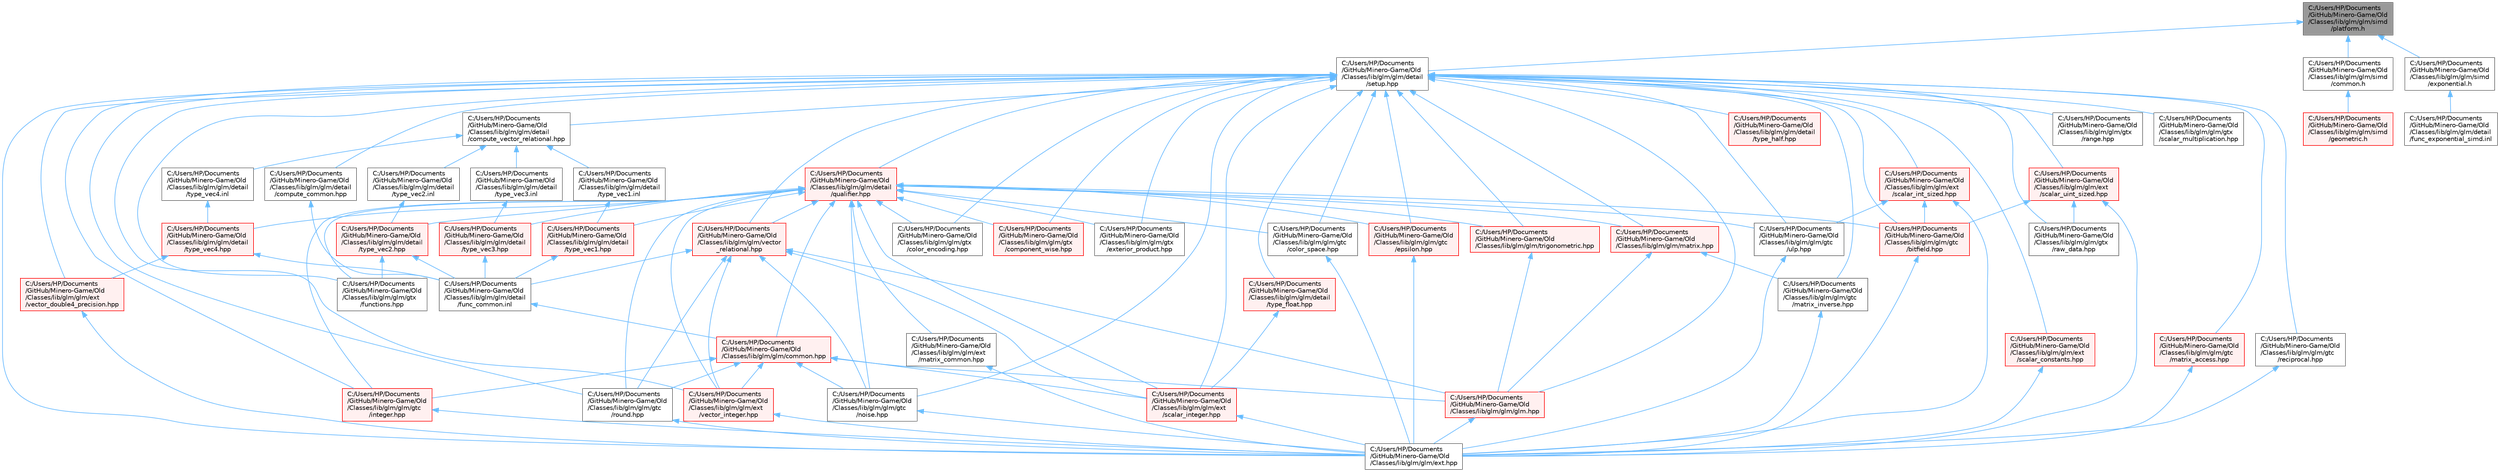 digraph "C:/Users/HP/Documents/GitHub/Minero-Game/Old/Classes/lib/glm/glm/simd/platform.h"
{
 // LATEX_PDF_SIZE
  bgcolor="transparent";
  edge [fontname=Helvetica,fontsize=10,labelfontname=Helvetica,labelfontsize=10];
  node [fontname=Helvetica,fontsize=10,shape=box,height=0.2,width=0.4];
  Node1 [id="Node000001",label="C:/Users/HP/Documents\l/GitHub/Minero-Game/Old\l/Classes/lib/glm/glm/simd\l/platform.h",height=0.2,width=0.4,color="gray40", fillcolor="grey60", style="filled", fontcolor="black",tooltip=" "];
  Node1 -> Node2 [id="edge229_Node000001_Node000002",dir="back",color="steelblue1",style="solid",tooltip=" "];
  Node2 [id="Node000002",label="C:/Users/HP/Documents\l/GitHub/Minero-Game/Old\l/Classes/lib/glm/glm/detail\l/setup.hpp",height=0.2,width=0.4,color="grey40", fillcolor="white", style="filled",URL="$_old_2_classes_2lib_2glm_2glm_2detail_2setup_8hpp.html",tooltip=" "];
  Node2 -> Node3 [id="edge230_Node000002_Node000003",dir="back",color="steelblue1",style="solid",tooltip=" "];
  Node3 [id="Node000003",label="C:/Users/HP/Documents\l/GitHub/Minero-Game/Old\l/Classes/lib/glm/glm/detail\l/compute_common.hpp",height=0.2,width=0.4,color="grey40", fillcolor="white", style="filled",URL="$_old_2_classes_2lib_2glm_2glm_2detail_2compute__common_8hpp.html",tooltip=" "];
  Node3 -> Node4 [id="edge231_Node000003_Node000004",dir="back",color="steelblue1",style="solid",tooltip=" "];
  Node4 [id="Node000004",label="C:/Users/HP/Documents\l/GitHub/Minero-Game/Old\l/Classes/lib/glm/glm/detail\l/func_common.inl",height=0.2,width=0.4,color="grey40", fillcolor="white", style="filled",URL="$_old_2_classes_2lib_2glm_2glm_2detail_2func__common_8inl.html",tooltip=" "];
  Node4 -> Node5 [id="edge232_Node000004_Node000005",dir="back",color="steelblue1",style="solid",tooltip=" "];
  Node5 [id="Node000005",label="C:/Users/HP/Documents\l/GitHub/Minero-Game/Old\l/Classes/lib/glm/glm/common.hpp",height=0.2,width=0.4,color="red", fillcolor="#FFF0F0", style="filled",URL="$_old_2_classes_2lib_2glm_2glm_2common_8hpp.html",tooltip=" "];
  Node5 -> Node162 [id="edge233_Node000005_Node000162",dir="back",color="steelblue1",style="solid",tooltip=" "];
  Node162 [id="Node000162",label="C:/Users/HP/Documents\l/GitHub/Minero-Game/Old\l/Classes/lib/glm/glm/ext\l/scalar_integer.hpp",height=0.2,width=0.4,color="red", fillcolor="#FFF0F0", style="filled",URL="$_old_2_classes_2lib_2glm_2glm_2ext_2scalar__integer_8hpp.html",tooltip=" "];
  Node162 -> Node8 [id="edge234_Node000162_Node000008",dir="back",color="steelblue1",style="solid",tooltip=" "];
  Node8 [id="Node000008",label="C:/Users/HP/Documents\l/GitHub/Minero-Game/Old\l/Classes/lib/glm/glm/ext.hpp",height=0.2,width=0.4,color="grey40", fillcolor="white", style="filled",URL="$_old_2_classes_2lib_2glm_2glm_2ext_8hpp.html",tooltip=" "];
  Node5 -> Node164 [id="edge235_Node000005_Node000164",dir="back",color="steelblue1",style="solid",tooltip=" "];
  Node164 [id="Node000164",label="C:/Users/HP/Documents\l/GitHub/Minero-Game/Old\l/Classes/lib/glm/glm/ext\l/vector_integer.hpp",height=0.2,width=0.4,color="red", fillcolor="#FFF0F0", style="filled",URL="$_old_2_classes_2lib_2glm_2glm_2ext_2vector__integer_8hpp.html",tooltip=" "];
  Node164 -> Node8 [id="edge236_Node000164_Node000008",dir="back",color="steelblue1",style="solid",tooltip=" "];
  Node5 -> Node21 [id="edge237_Node000005_Node000021",dir="back",color="steelblue1",style="solid",tooltip=" "];
  Node21 [id="Node000021",label="C:/Users/HP/Documents\l/GitHub/Minero-Game/Old\l/Classes/lib/glm/glm/glm.hpp",height=0.2,width=0.4,color="red", fillcolor="#FFF0F0", style="filled",URL="$_old_2_classes_2lib_2glm_2glm_2glm_8hpp.html",tooltip=" "];
  Node21 -> Node8 [id="edge238_Node000021_Node000008",dir="back",color="steelblue1",style="solid",tooltip=" "];
  Node5 -> Node182 [id="edge239_Node000005_Node000182",dir="back",color="steelblue1",style="solid",tooltip=" "];
  Node182 [id="Node000182",label="C:/Users/HP/Documents\l/GitHub/Minero-Game/Old\l/Classes/lib/glm/glm/gtc\l/integer.hpp",height=0.2,width=0.4,color="red", fillcolor="#FFF0F0", style="filled",URL="$_old_2_classes_2lib_2glm_2glm_2gtc_2integer_8hpp.html",tooltip=" "];
  Node182 -> Node8 [id="edge240_Node000182_Node000008",dir="back",color="steelblue1",style="solid",tooltip=" "];
  Node5 -> Node7 [id="edge241_Node000005_Node000007",dir="back",color="steelblue1",style="solid",tooltip=" "];
  Node7 [id="Node000007",label="C:/Users/HP/Documents\l/GitHub/Minero-Game/Old\l/Classes/lib/glm/glm/gtc\l/noise.hpp",height=0.2,width=0.4,color="grey40", fillcolor="white", style="filled",URL="$_old_2_classes_2lib_2glm_2glm_2gtc_2noise_8hpp.html",tooltip=" "];
  Node7 -> Node8 [id="edge242_Node000007_Node000008",dir="back",color="steelblue1",style="solid",tooltip=" "];
  Node5 -> Node166 [id="edge243_Node000005_Node000166",dir="back",color="steelblue1",style="solid",tooltip=" "];
  Node166 [id="Node000166",label="C:/Users/HP/Documents\l/GitHub/Minero-Game/Old\l/Classes/lib/glm/glm/gtc\l/round.hpp",height=0.2,width=0.4,color="grey40", fillcolor="white", style="filled",URL="$_old_2_classes_2lib_2glm_2glm_2gtc_2round_8hpp.html",tooltip=" "];
  Node166 -> Node8 [id="edge244_Node000166_Node000008",dir="back",color="steelblue1",style="solid",tooltip=" "];
  Node2 -> Node185 [id="edge245_Node000002_Node000185",dir="back",color="steelblue1",style="solid",tooltip=" "];
  Node185 [id="Node000185",label="C:/Users/HP/Documents\l/GitHub/Minero-Game/Old\l/Classes/lib/glm/glm/detail\l/compute_vector_relational.hpp",height=0.2,width=0.4,color="grey40", fillcolor="white", style="filled",URL="$_old_2_classes_2lib_2glm_2glm_2detail_2compute__vector__relational_8hpp.html",tooltip=" "];
  Node185 -> Node186 [id="edge246_Node000185_Node000186",dir="back",color="steelblue1",style="solid",tooltip=" "];
  Node186 [id="Node000186",label="C:/Users/HP/Documents\l/GitHub/Minero-Game/Old\l/Classes/lib/glm/glm/detail\l/type_vec1.inl",height=0.2,width=0.4,color="grey40", fillcolor="white", style="filled",URL="$_old_2_classes_2lib_2glm_2glm_2detail_2type__vec1_8inl.html",tooltip=" "];
  Node186 -> Node187 [id="edge247_Node000186_Node000187",dir="back",color="steelblue1",style="solid",tooltip=" "];
  Node187 [id="Node000187",label="C:/Users/HP/Documents\l/GitHub/Minero-Game/Old\l/Classes/lib/glm/glm/detail\l/type_vec1.hpp",height=0.2,width=0.4,color="red", fillcolor="#FFF0F0", style="filled",URL="$_old_2_classes_2lib_2glm_2glm_2detail_2type__vec1_8hpp.html",tooltip=" "];
  Node187 -> Node4 [id="edge248_Node000187_Node000004",dir="back",color="steelblue1",style="solid",tooltip=" "];
  Node185 -> Node203 [id="edge249_Node000185_Node000203",dir="back",color="steelblue1",style="solid",tooltip=" "];
  Node203 [id="Node000203",label="C:/Users/HP/Documents\l/GitHub/Minero-Game/Old\l/Classes/lib/glm/glm/detail\l/type_vec2.inl",height=0.2,width=0.4,color="grey40", fillcolor="white", style="filled",URL="$_old_2_classes_2lib_2glm_2glm_2detail_2type__vec2_8inl.html",tooltip=" "];
  Node203 -> Node204 [id="edge250_Node000203_Node000204",dir="back",color="steelblue1",style="solid",tooltip=" "];
  Node204 [id="Node000204",label="C:/Users/HP/Documents\l/GitHub/Minero-Game/Old\l/Classes/lib/glm/glm/detail\l/type_vec2.hpp",height=0.2,width=0.4,color="red", fillcolor="#FFF0F0", style="filled",URL="$_old_2_classes_2lib_2glm_2glm_2detail_2type__vec2_8hpp.html",tooltip=" "];
  Node204 -> Node4 [id="edge251_Node000204_Node000004",dir="back",color="steelblue1",style="solid",tooltip=" "];
  Node204 -> Node191 [id="edge252_Node000204_Node000191",dir="back",color="steelblue1",style="solid",tooltip=" "];
  Node191 [id="Node000191",label="C:/Users/HP/Documents\l/GitHub/Minero-Game/Old\l/Classes/lib/glm/glm/gtx\l/functions.hpp",height=0.2,width=0.4,color="grey40", fillcolor="white", style="filled",URL="$_old_2_classes_2lib_2glm_2glm_2gtx_2functions_8hpp.html",tooltip=" "];
  Node185 -> Node250 [id="edge253_Node000185_Node000250",dir="back",color="steelblue1",style="solid",tooltip=" "];
  Node250 [id="Node000250",label="C:/Users/HP/Documents\l/GitHub/Minero-Game/Old\l/Classes/lib/glm/glm/detail\l/type_vec3.inl",height=0.2,width=0.4,color="grey40", fillcolor="white", style="filled",URL="$_old_2_classes_2lib_2glm_2glm_2detail_2type__vec3_8inl.html",tooltip=" "];
  Node250 -> Node251 [id="edge254_Node000250_Node000251",dir="back",color="steelblue1",style="solid",tooltip=" "];
  Node251 [id="Node000251",label="C:/Users/HP/Documents\l/GitHub/Minero-Game/Old\l/Classes/lib/glm/glm/detail\l/type_vec3.hpp",height=0.2,width=0.4,color="red", fillcolor="#FFF0F0", style="filled",URL="$_old_2_classes_2lib_2glm_2glm_2detail_2type__vec3_8hpp.html",tooltip=" "];
  Node251 -> Node4 [id="edge255_Node000251_Node000004",dir="back",color="steelblue1",style="solid",tooltip=" "];
  Node185 -> Node284 [id="edge256_Node000185_Node000284",dir="back",color="steelblue1",style="solid",tooltip=" "];
  Node284 [id="Node000284",label="C:/Users/HP/Documents\l/GitHub/Minero-Game/Old\l/Classes/lib/glm/glm/detail\l/type_vec4.inl",height=0.2,width=0.4,color="grey40", fillcolor="white", style="filled",URL="$_old_2_classes_2lib_2glm_2glm_2detail_2type__vec4_8inl.html",tooltip=" "];
  Node284 -> Node285 [id="edge257_Node000284_Node000285",dir="back",color="steelblue1",style="solid",tooltip=" "];
  Node285 [id="Node000285",label="C:/Users/HP/Documents\l/GitHub/Minero-Game/Old\l/Classes/lib/glm/glm/detail\l/type_vec4.hpp",height=0.2,width=0.4,color="red", fillcolor="#FFF0F0", style="filled",URL="$_old_2_classes_2lib_2glm_2glm_2detail_2type__vec4_8hpp.html",tooltip=" "];
  Node285 -> Node4 [id="edge258_Node000285_Node000004",dir="back",color="steelblue1",style="solid",tooltip=" "];
  Node285 -> Node290 [id="edge259_Node000285_Node000290",dir="back",color="steelblue1",style="solid",tooltip=" "];
  Node290 [id="Node000290",label="C:/Users/HP/Documents\l/GitHub/Minero-Game/Old\l/Classes/lib/glm/glm/ext\l/vector_double4_precision.hpp",height=0.2,width=0.4,color="red", fillcolor="#FFF0F0", style="filled",URL="$_old_2_classes_2lib_2glm_2glm_2ext_2vector__double4__precision_8hpp.html",tooltip=" "];
  Node290 -> Node8 [id="edge260_Node000290_Node000008",dir="back",color="steelblue1",style="solid",tooltip=" "];
  Node2 -> Node297 [id="edge261_Node000002_Node000297",dir="back",color="steelblue1",style="solid",tooltip=" "];
  Node297 [id="Node000297",label="C:/Users/HP/Documents\l/GitHub/Minero-Game/Old\l/Classes/lib/glm/glm/detail\l/qualifier.hpp",height=0.2,width=0.4,color="red", fillcolor="#FFF0F0", style="filled",URL="$_old_2_classes_2lib_2glm_2glm_2detail_2qualifier_8hpp.html",tooltip=" "];
  Node297 -> Node5 [id="edge262_Node000297_Node000005",dir="back",color="steelblue1",style="solid",tooltip=" "];
  Node297 -> Node187 [id="edge263_Node000297_Node000187",dir="back",color="steelblue1",style="solid",tooltip=" "];
  Node297 -> Node204 [id="edge264_Node000297_Node000204",dir="back",color="steelblue1",style="solid",tooltip=" "];
  Node297 -> Node251 [id="edge265_Node000297_Node000251",dir="back",color="steelblue1",style="solid",tooltip=" "];
  Node297 -> Node285 [id="edge266_Node000297_Node000285",dir="back",color="steelblue1",style="solid",tooltip=" "];
  Node297 -> Node139 [id="edge267_Node000297_Node000139",dir="back",color="steelblue1",style="solid",tooltip=" "];
  Node139 [id="Node000139",label="C:/Users/HP/Documents\l/GitHub/Minero-Game/Old\l/Classes/lib/glm/glm/ext\l/matrix_common.hpp",height=0.2,width=0.4,color="grey40", fillcolor="white", style="filled",URL="$_old_2_classes_2lib_2glm_2glm_2ext_2matrix__common_8hpp.html",tooltip=" "];
  Node139 -> Node8 [id="edge268_Node000139_Node000008",dir="back",color="steelblue1",style="solid",tooltip=" "];
  Node297 -> Node162 [id="edge269_Node000297_Node000162",dir="back",color="steelblue1",style="solid",tooltip=" "];
  Node297 -> Node164 [id="edge270_Node000297_Node000164",dir="back",color="steelblue1",style="solid",tooltip=" "];
  Node297 -> Node102 [id="edge271_Node000297_Node000102",dir="back",color="steelblue1",style="solid",tooltip=" "];
  Node102 [id="Node000102",label="C:/Users/HP/Documents\l/GitHub/Minero-Game/Old\l/Classes/lib/glm/glm/gtc\l/bitfield.hpp",height=0.2,width=0.4,color="red", fillcolor="#FFF0F0", style="filled",URL="$_old_2_classes_2lib_2glm_2glm_2gtc_2bitfield_8hpp.html",tooltip=" "];
  Node102 -> Node8 [id="edge272_Node000102_Node000008",dir="back",color="steelblue1",style="solid",tooltip=" "];
  Node297 -> Node189 [id="edge273_Node000297_Node000189",dir="back",color="steelblue1",style="solid",tooltip=" "];
  Node189 [id="Node000189",label="C:/Users/HP/Documents\l/GitHub/Minero-Game/Old\l/Classes/lib/glm/glm/gtc\l/color_space.hpp",height=0.2,width=0.4,color="grey40", fillcolor="white", style="filled",URL="$_old_2_classes_2lib_2glm_2glm_2gtc_2color__space_8hpp.html",tooltip=" "];
  Node189 -> Node8 [id="edge274_Node000189_Node000008",dir="back",color="steelblue1",style="solid",tooltip=" "];
  Node297 -> Node178 [id="edge275_Node000297_Node000178",dir="back",color="steelblue1",style="solid",tooltip=" "];
  Node178 [id="Node000178",label="C:/Users/HP/Documents\l/GitHub/Minero-Game/Old\l/Classes/lib/glm/glm/gtc\l/epsilon.hpp",height=0.2,width=0.4,color="red", fillcolor="#FFF0F0", style="filled",URL="$_old_2_classes_2lib_2glm_2glm_2gtc_2epsilon_8hpp.html",tooltip=" "];
  Node178 -> Node8 [id="edge276_Node000178_Node000008",dir="back",color="steelblue1",style="solid",tooltip=" "];
  Node297 -> Node182 [id="edge277_Node000297_Node000182",dir="back",color="steelblue1",style="solid",tooltip=" "];
  Node297 -> Node7 [id="edge278_Node000297_Node000007",dir="back",color="steelblue1",style="solid",tooltip=" "];
  Node297 -> Node166 [id="edge279_Node000297_Node000166",dir="back",color="steelblue1",style="solid",tooltip=" "];
  Node297 -> Node173 [id="edge280_Node000297_Node000173",dir="back",color="steelblue1",style="solid",tooltip=" "];
  Node173 [id="Node000173",label="C:/Users/HP/Documents\l/GitHub/Minero-Game/Old\l/Classes/lib/glm/glm/gtc\l/ulp.hpp",height=0.2,width=0.4,color="grey40", fillcolor="white", style="filled",URL="$_old_2_classes_2lib_2glm_2glm_2gtc_2ulp_8hpp.html",tooltip=" "];
  Node173 -> Node8 [id="edge281_Node000173_Node000008",dir="back",color="steelblue1",style="solid",tooltip=" "];
  Node297 -> Node274 [id="edge282_Node000297_Node000274",dir="back",color="steelblue1",style="solid",tooltip=" "];
  Node274 [id="Node000274",label="C:/Users/HP/Documents\l/GitHub/Minero-Game/Old\l/Classes/lib/glm/glm/gtx\l/color_encoding.hpp",height=0.2,width=0.4,color="grey40", fillcolor="white", style="filled",URL="$_old_2_classes_2lib_2glm_2glm_2gtx_2color__encoding_8hpp.html",tooltip=" "];
  Node297 -> Node301 [id="edge283_Node000297_Node000301",dir="back",color="steelblue1",style="solid",tooltip=" "];
  Node301 [id="Node000301",label="C:/Users/HP/Documents\l/GitHub/Minero-Game/Old\l/Classes/lib/glm/glm/gtx\l/component_wise.hpp",height=0.2,width=0.4,color="red", fillcolor="#FFF0F0", style="filled",URL="$_old_2_classes_2lib_2glm_2glm_2gtx_2component__wise_8hpp.html",tooltip=" "];
  Node297 -> Node302 [id="edge284_Node000297_Node000302",dir="back",color="steelblue1",style="solid",tooltip=" "];
  Node302 [id="Node000302",label="C:/Users/HP/Documents\l/GitHub/Minero-Game/Old\l/Classes/lib/glm/glm/gtx\l/exterior_product.hpp",height=0.2,width=0.4,color="grey40", fillcolor="white", style="filled",URL="$_old_2_classes_2lib_2glm_2glm_2gtx_2exterior__product_8hpp.html",tooltip=" "];
  Node297 -> Node191 [id="edge285_Node000297_Node000191",dir="back",color="steelblue1",style="solid",tooltip=" "];
  Node297 -> Node12 [id="edge286_Node000297_Node000012",dir="back",color="steelblue1",style="solid",tooltip=" "];
  Node12 [id="Node000012",label="C:/Users/HP/Documents\l/GitHub/Minero-Game/Old\l/Classes/lib/glm/glm/matrix.hpp",height=0.2,width=0.4,color="red", fillcolor="#FFF0F0", style="filled",URL="$_old_2_classes_2lib_2glm_2glm_2matrix_8hpp.html",tooltip=" "];
  Node12 -> Node21 [id="edge287_Node000012_Node000021",dir="back",color="steelblue1",style="solid",tooltip=" "];
  Node12 -> Node87 [id="edge288_Node000012_Node000087",dir="back",color="steelblue1",style="solid",tooltip=" "];
  Node87 [id="Node000087",label="C:/Users/HP/Documents\l/GitHub/Minero-Game/Old\l/Classes/lib/glm/glm/gtc\l/matrix_inverse.hpp",height=0.2,width=0.4,color="grey40", fillcolor="white", style="filled",URL="$_old_2_classes_2lib_2glm_2glm_2gtc_2matrix__inverse_8hpp.html",tooltip=" "];
  Node87 -> Node8 [id="edge289_Node000087_Node000008",dir="back",color="steelblue1",style="solid",tooltip=" "];
  Node297 -> Node304 [id="edge290_Node000297_Node000304",dir="back",color="steelblue1",style="solid",tooltip=" "];
  Node304 [id="Node000304",label="C:/Users/HP/Documents\l/GitHub/Minero-Game/Old\l/Classes/lib/glm/glm/trigonometric.hpp",height=0.2,width=0.4,color="red", fillcolor="#FFF0F0", style="filled",URL="$_old_2_classes_2lib_2glm_2glm_2trigonometric_8hpp.html",tooltip=" "];
  Node304 -> Node21 [id="edge291_Node000304_Node000021",dir="back",color="steelblue1",style="solid",tooltip=" "];
  Node297 -> Node308 [id="edge292_Node000297_Node000308",dir="back",color="steelblue1",style="solid",tooltip=" "];
  Node308 [id="Node000308",label="C:/Users/HP/Documents\l/GitHub/Minero-Game/Old\l/Classes/lib/glm/glm/vector\l_relational.hpp",height=0.2,width=0.4,color="red", fillcolor="#FFF0F0", style="filled",URL="$_old_2_classes_2lib_2glm_2glm_2vector__relational_8hpp.html",tooltip=" "];
  Node308 -> Node4 [id="edge293_Node000308_Node000004",dir="back",color="steelblue1",style="solid",tooltip=" "];
  Node308 -> Node162 [id="edge294_Node000308_Node000162",dir="back",color="steelblue1",style="solid",tooltip=" "];
  Node308 -> Node164 [id="edge295_Node000308_Node000164",dir="back",color="steelblue1",style="solid",tooltip=" "];
  Node308 -> Node21 [id="edge296_Node000308_Node000021",dir="back",color="steelblue1",style="solid",tooltip=" "];
  Node308 -> Node7 [id="edge297_Node000308_Node000007",dir="back",color="steelblue1",style="solid",tooltip=" "];
  Node308 -> Node166 [id="edge298_Node000308_Node000166",dir="back",color="steelblue1",style="solid",tooltip=" "];
  Node2 -> Node311 [id="edge299_Node000002_Node000311",dir="back",color="steelblue1",style="solid",tooltip=" "];
  Node311 [id="Node000311",label="C:/Users/HP/Documents\l/GitHub/Minero-Game/Old\l/Classes/lib/glm/glm/detail\l/type_float.hpp",height=0.2,width=0.4,color="red", fillcolor="#FFF0F0", style="filled",URL="$_old_2_classes_2lib_2glm_2glm_2detail_2type__float_8hpp.html",tooltip=" "];
  Node311 -> Node162 [id="edge300_Node000311_Node000162",dir="back",color="steelblue1",style="solid",tooltip=" "];
  Node2 -> Node313 [id="edge301_Node000002_Node000313",dir="back",color="steelblue1",style="solid",tooltip=" "];
  Node313 [id="Node000313",label="C:/Users/HP/Documents\l/GitHub/Minero-Game/Old\l/Classes/lib/glm/glm/detail\l/type_half.hpp",height=0.2,width=0.4,color="red", fillcolor="#FFF0F0", style="filled",URL="$_old_2_classes_2lib_2glm_2glm_2detail_2type__half_8hpp.html",tooltip=" "];
  Node2 -> Node8 [id="edge302_Node000002_Node000008",dir="back",color="steelblue1",style="solid",tooltip=" "];
  Node2 -> Node314 [id="edge303_Node000002_Node000314",dir="back",color="steelblue1",style="solid",tooltip=" "];
  Node314 [id="Node000314",label="C:/Users/HP/Documents\l/GitHub/Minero-Game/Old\l/Classes/lib/glm/glm/ext\l/scalar_constants.hpp",height=0.2,width=0.4,color="red", fillcolor="#FFF0F0", style="filled",URL="$_old_2_classes_2lib_2glm_2glm_2ext_2scalar__constants_8hpp.html",tooltip=" "];
  Node314 -> Node8 [id="edge304_Node000314_Node000008",dir="back",color="steelblue1",style="solid",tooltip=" "];
  Node2 -> Node321 [id="edge305_Node000002_Node000321",dir="back",color="steelblue1",style="solid",tooltip=" "];
  Node321 [id="Node000321",label="C:/Users/HP/Documents\l/GitHub/Minero-Game/Old\l/Classes/lib/glm/glm/ext\l/scalar_int_sized.hpp",height=0.2,width=0.4,color="red", fillcolor="#FFF0F0", style="filled",URL="$_old_2_classes_2lib_2glm_2glm_2ext_2scalar__int__sized_8hpp.html",tooltip=" "];
  Node321 -> Node8 [id="edge306_Node000321_Node000008",dir="back",color="steelblue1",style="solid",tooltip=" "];
  Node321 -> Node102 [id="edge307_Node000321_Node000102",dir="back",color="steelblue1",style="solid",tooltip=" "];
  Node321 -> Node173 [id="edge308_Node000321_Node000173",dir="back",color="steelblue1",style="solid",tooltip=" "];
  Node2 -> Node162 [id="edge309_Node000002_Node000162",dir="back",color="steelblue1",style="solid",tooltip=" "];
  Node2 -> Node322 [id="edge310_Node000002_Node000322",dir="back",color="steelblue1",style="solid",tooltip=" "];
  Node322 [id="Node000322",label="C:/Users/HP/Documents\l/GitHub/Minero-Game/Old\l/Classes/lib/glm/glm/ext\l/scalar_uint_sized.hpp",height=0.2,width=0.4,color="red", fillcolor="#FFF0F0", style="filled",URL="$_old_2_classes_2lib_2glm_2glm_2ext_2scalar__uint__sized_8hpp.html",tooltip=" "];
  Node322 -> Node8 [id="edge311_Node000322_Node000008",dir="back",color="steelblue1",style="solid",tooltip=" "];
  Node322 -> Node102 [id="edge312_Node000322_Node000102",dir="back",color="steelblue1",style="solid",tooltip=" "];
  Node322 -> Node323 [id="edge313_Node000322_Node000323",dir="back",color="steelblue1",style="solid",tooltip=" "];
  Node323 [id="Node000323",label="C:/Users/HP/Documents\l/GitHub/Minero-Game/Old\l/Classes/lib/glm/glm/gtx\l/raw_data.hpp",height=0.2,width=0.4,color="grey40", fillcolor="white", style="filled",URL="$_old_2_classes_2lib_2glm_2glm_2gtx_2raw__data_8hpp.html",tooltip=" "];
  Node2 -> Node290 [id="edge314_Node000002_Node000290",dir="back",color="steelblue1",style="solid",tooltip=" "];
  Node2 -> Node164 [id="edge315_Node000002_Node000164",dir="back",color="steelblue1",style="solid",tooltip=" "];
  Node2 -> Node21 [id="edge316_Node000002_Node000021",dir="back",color="steelblue1",style="solid",tooltip=" "];
  Node2 -> Node102 [id="edge317_Node000002_Node000102",dir="back",color="steelblue1",style="solid",tooltip=" "];
  Node2 -> Node189 [id="edge318_Node000002_Node000189",dir="back",color="steelblue1",style="solid",tooltip=" "];
  Node2 -> Node178 [id="edge319_Node000002_Node000178",dir="back",color="steelblue1",style="solid",tooltip=" "];
  Node2 -> Node182 [id="edge320_Node000002_Node000182",dir="back",color="steelblue1",style="solid",tooltip=" "];
  Node2 -> Node324 [id="edge321_Node000002_Node000324",dir="back",color="steelblue1",style="solid",tooltip=" "];
  Node324 [id="Node000324",label="C:/Users/HP/Documents\l/GitHub/Minero-Game/Old\l/Classes/lib/glm/glm/gtc\l/matrix_access.hpp",height=0.2,width=0.4,color="red", fillcolor="#FFF0F0", style="filled",URL="$_old_2_classes_2lib_2glm_2glm_2gtc_2matrix__access_8hpp.html",tooltip=" "];
  Node324 -> Node8 [id="edge322_Node000324_Node000008",dir="back",color="steelblue1",style="solid",tooltip=" "];
  Node2 -> Node87 [id="edge323_Node000002_Node000087",dir="back",color="steelblue1",style="solid",tooltip=" "];
  Node2 -> Node7 [id="edge324_Node000002_Node000007",dir="back",color="steelblue1",style="solid",tooltip=" "];
  Node2 -> Node306 [id="edge325_Node000002_Node000306",dir="back",color="steelblue1",style="solid",tooltip=" "];
  Node306 [id="Node000306",label="C:/Users/HP/Documents\l/GitHub/Minero-Game/Old\l/Classes/lib/glm/glm/gtc\l/reciprocal.hpp",height=0.2,width=0.4,color="grey40", fillcolor="white", style="filled",URL="$_old_2_classes_2lib_2glm_2glm_2gtc_2reciprocal_8hpp.html",tooltip=" "];
  Node306 -> Node8 [id="edge326_Node000306_Node000008",dir="back",color="steelblue1",style="solid",tooltip=" "];
  Node2 -> Node166 [id="edge327_Node000002_Node000166",dir="back",color="steelblue1",style="solid",tooltip=" "];
  Node2 -> Node173 [id="edge328_Node000002_Node000173",dir="back",color="steelblue1",style="solid",tooltip=" "];
  Node2 -> Node274 [id="edge329_Node000002_Node000274",dir="back",color="steelblue1",style="solid",tooltip=" "];
  Node2 -> Node301 [id="edge330_Node000002_Node000301",dir="back",color="steelblue1",style="solid",tooltip=" "];
  Node2 -> Node302 [id="edge331_Node000002_Node000302",dir="back",color="steelblue1",style="solid",tooltip=" "];
  Node2 -> Node191 [id="edge332_Node000002_Node000191",dir="back",color="steelblue1",style="solid",tooltip=" "];
  Node2 -> Node90 [id="edge333_Node000002_Node000090",dir="back",color="steelblue1",style="solid",tooltip=" "];
  Node90 [id="Node000090",label="C:/Users/HP/Documents\l/GitHub/Minero-Game/Old\l/Classes/lib/glm/glm/gtx\l/range.hpp",height=0.2,width=0.4,color="grey40", fillcolor="white", style="filled",URL="$_old_2_classes_2lib_2glm_2glm_2gtx_2range_8hpp.html",tooltip=" "];
  Node2 -> Node323 [id="edge334_Node000002_Node000323",dir="back",color="steelblue1",style="solid",tooltip=" "];
  Node2 -> Node91 [id="edge335_Node000002_Node000091",dir="back",color="steelblue1",style="solid",tooltip=" "];
  Node91 [id="Node000091",label="C:/Users/HP/Documents\l/GitHub/Minero-Game/Old\l/Classes/lib/glm/glm/gtx\l/scalar_multiplication.hpp",height=0.2,width=0.4,color="grey40", fillcolor="white", style="filled",URL="$_old_2_classes_2lib_2glm_2glm_2gtx_2scalar__multiplication_8hpp.html",tooltip=" "];
  Node2 -> Node12 [id="edge336_Node000002_Node000012",dir="back",color="steelblue1",style="solid",tooltip=" "];
  Node2 -> Node304 [id="edge337_Node000002_Node000304",dir="back",color="steelblue1",style="solid",tooltip=" "];
  Node2 -> Node308 [id="edge338_Node000002_Node000308",dir="back",color="steelblue1",style="solid",tooltip=" "];
  Node1 -> Node325 [id="edge339_Node000001_Node000325",dir="back",color="steelblue1",style="solid",tooltip=" "];
  Node325 [id="Node000325",label="C:/Users/HP/Documents\l/GitHub/Minero-Game/Old\l/Classes/lib/glm/glm/simd\l/common.h",height=0.2,width=0.4,color="grey40", fillcolor="white", style="filled",URL="$_old_2_classes_2lib_2glm_2glm_2simd_2common_8h.html",tooltip=" "];
  Node325 -> Node326 [id="edge340_Node000325_Node000326",dir="back",color="steelblue1",style="solid",tooltip=" "];
  Node326 [id="Node000326",label="C:/Users/HP/Documents\l/GitHub/Minero-Game/Old\l/Classes/lib/glm/glm/simd\l/geometric.h",height=0.2,width=0.4,color="red", fillcolor="#FFF0F0", style="filled",URL="$_old_2_classes_2lib_2glm_2glm_2simd_2geometric_8h.html",tooltip=" "];
  Node1 -> Node329 [id="edge341_Node000001_Node000329",dir="back",color="steelblue1",style="solid",tooltip=" "];
  Node329 [id="Node000329",label="C:/Users/HP/Documents\l/GitHub/Minero-Game/Old\l/Classes/lib/glm/glm/simd\l/exponential.h",height=0.2,width=0.4,color="grey40", fillcolor="white", style="filled",URL="$_old_2_classes_2lib_2glm_2glm_2simd_2exponential_8h.html",tooltip=" "];
  Node329 -> Node330 [id="edge342_Node000329_Node000330",dir="back",color="steelblue1",style="solid",tooltip=" "];
  Node330 [id="Node000330",label="C:/Users/HP/Documents\l/GitHub/Minero-Game/Old\l/Classes/lib/glm/glm/detail\l/func_exponential_simd.inl",height=0.2,width=0.4,color="grey40", fillcolor="white", style="filled",URL="$_old_2_classes_2lib_2glm_2glm_2detail_2func__exponential__simd_8inl.html",tooltip=" "];
}

